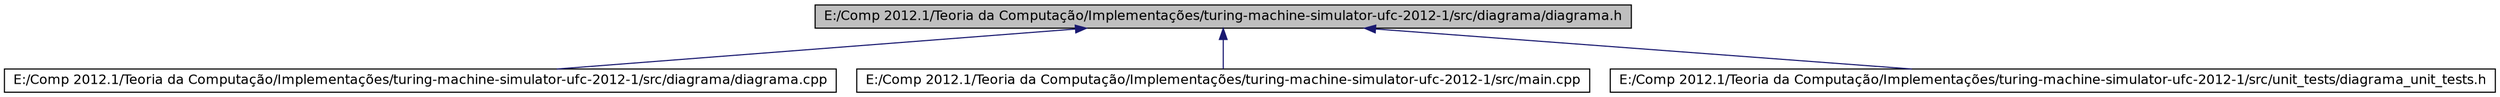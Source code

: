 digraph G
{
  edge [fontname="Helvetica",fontsize="12",labelfontname="Helvetica",labelfontsize="12"];
  node [fontname="Helvetica",fontsize="12",shape=record];
  Node1 [label="E:/Comp 2012.1/Teoria da Computação/Implementações/turing-machine-simulator-ufc-2012-1/src/diagrama/diagrama.h",height=0.2,width=0.4,color="black", fillcolor="grey75", style="filled" fontcolor="black"];
  Node1 -> Node2 [dir="back",color="midnightblue",fontsize="12",style="solid",fontname="Helvetica"];
  Node2 [label="E:/Comp 2012.1/Teoria da Computação/Implementações/turing-machine-simulator-ufc-2012-1/src/diagrama/diagrama.cpp",height=0.2,width=0.4,color="black", fillcolor="white", style="filled",URL="$diagrama_8cpp.html"];
  Node1 -> Node3 [dir="back",color="midnightblue",fontsize="12",style="solid",fontname="Helvetica"];
  Node3 [label="E:/Comp 2012.1/Teoria da Computação/Implementações/turing-machine-simulator-ufc-2012-1/src/main.cpp",height=0.2,width=0.4,color="black", fillcolor="white", style="filled",URL="$main_8cpp.html"];
  Node1 -> Node4 [dir="back",color="midnightblue",fontsize="12",style="solid",fontname="Helvetica"];
  Node4 [label="E:/Comp 2012.1/Teoria da Computação/Implementações/turing-machine-simulator-ufc-2012-1/src/unit_tests/diagrama_unit_tests.h",height=0.2,width=0.4,color="black", fillcolor="white", style="filled",URL="$diagrama__unit__tests_8h.html"];
}
